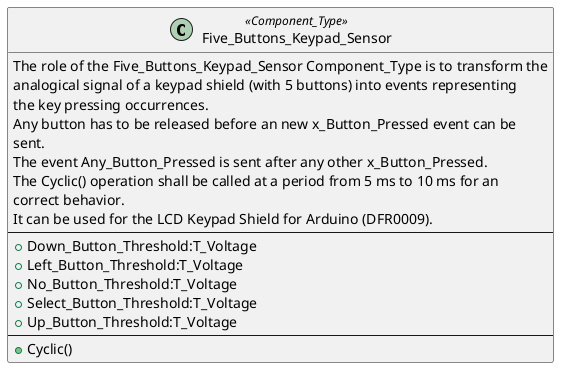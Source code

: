 @startuml

class Five_Buttons_Keypad_Sensor <<Component_Type>>
{
  The role of the Five_Buttons_Keypad_Sensor Component_Type is to transform the
  analogical signal of a keypad shield (with 5 buttons) into events representing
  the key pressing occurrences.
  Any button has to be released before an new x_Button_Pressed event can be
  sent.
  The event Any_Button_Pressed is sent after any other x_Button_Pressed.
  The Cyclic() operation shall be called at a period from 5 ms to 10 ms for an
  correct behavior.
  It can be used for the LCD Keypad Shield for Arduino (DFR0009).
  --
  + Down_Button_Threshold:T_Voltage
  + Left_Button_Threshold:T_Voltage
  + No_Button_Threshold:T_Voltage
  + Select_Button_Threshold:T_Voltage
  + Up_Button_Threshold:T_Voltage
  --
  + Cyclic()
}

@enduml